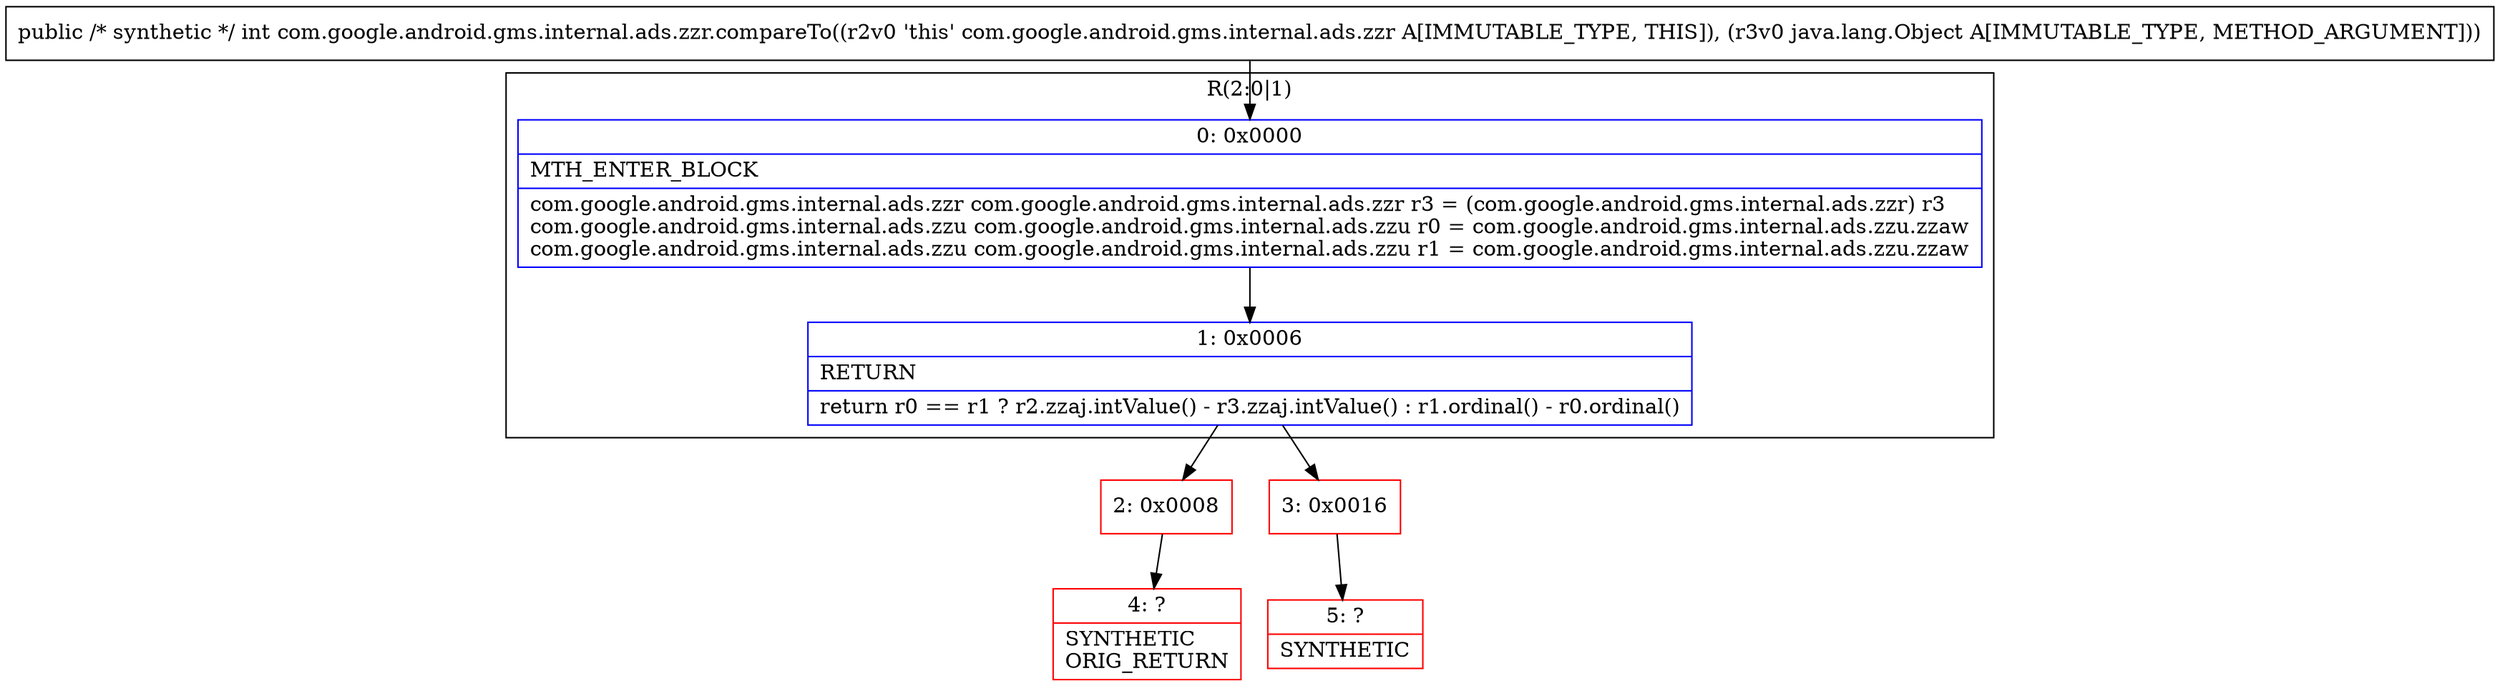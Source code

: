 digraph "CFG forcom.google.android.gms.internal.ads.zzr.compareTo(Ljava\/lang\/Object;)I" {
subgraph cluster_Region_1014774838 {
label = "R(2:0|1)";
node [shape=record,color=blue];
Node_0 [shape=record,label="{0\:\ 0x0000|MTH_ENTER_BLOCK\l|com.google.android.gms.internal.ads.zzr com.google.android.gms.internal.ads.zzr r3 = (com.google.android.gms.internal.ads.zzr) r3\lcom.google.android.gms.internal.ads.zzu com.google.android.gms.internal.ads.zzu r0 = com.google.android.gms.internal.ads.zzu.zzaw\lcom.google.android.gms.internal.ads.zzu com.google.android.gms.internal.ads.zzu r1 = com.google.android.gms.internal.ads.zzu.zzaw\l}"];
Node_1 [shape=record,label="{1\:\ 0x0006|RETURN\l|return r0 == r1 ? r2.zzaj.intValue() \- r3.zzaj.intValue() : r1.ordinal() \- r0.ordinal()\l}"];
}
Node_2 [shape=record,color=red,label="{2\:\ 0x0008}"];
Node_3 [shape=record,color=red,label="{3\:\ 0x0016}"];
Node_4 [shape=record,color=red,label="{4\:\ ?|SYNTHETIC\lORIG_RETURN\l}"];
Node_5 [shape=record,color=red,label="{5\:\ ?|SYNTHETIC\l}"];
MethodNode[shape=record,label="{public \/* synthetic *\/ int com.google.android.gms.internal.ads.zzr.compareTo((r2v0 'this' com.google.android.gms.internal.ads.zzr A[IMMUTABLE_TYPE, THIS]), (r3v0 java.lang.Object A[IMMUTABLE_TYPE, METHOD_ARGUMENT])) }"];
MethodNode -> Node_0;
Node_0 -> Node_1;
Node_1 -> Node_2;
Node_1 -> Node_3;
Node_2 -> Node_4;
Node_3 -> Node_5;
}


